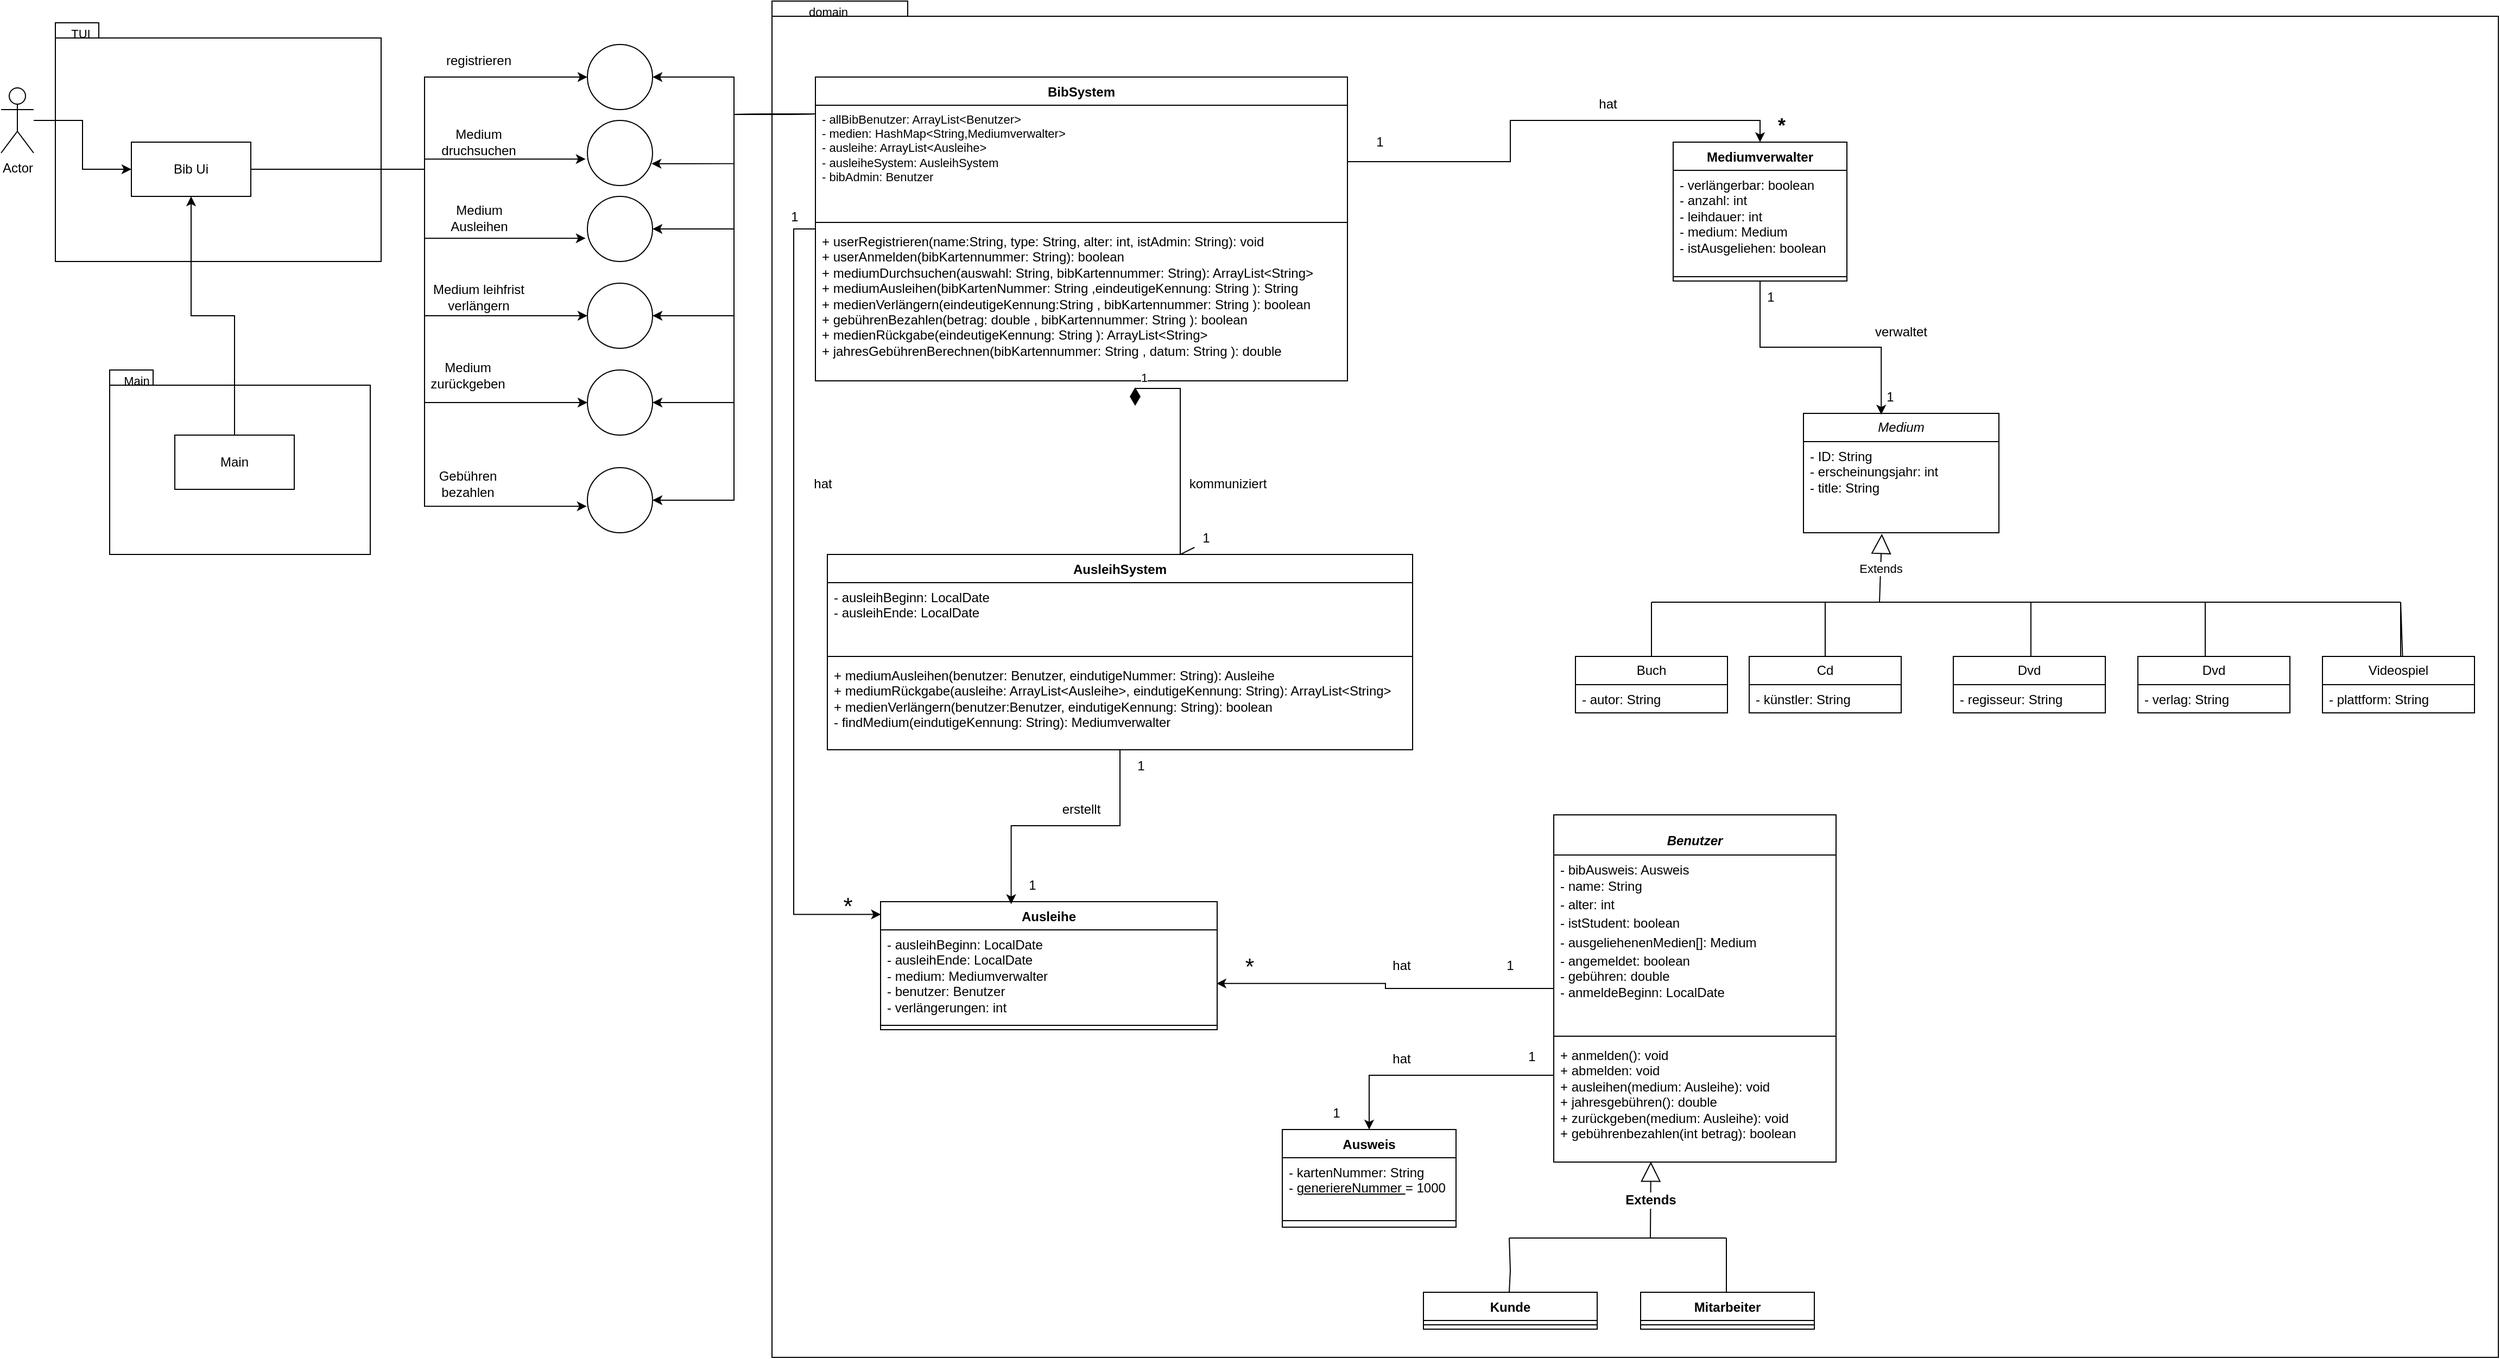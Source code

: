 <mxfile version="24.8.6">
  <diagram name="Seite-1" id="xkmZ0K6vz5A5_BixXH1Q">
    <mxGraphModel dx="1447" dy="1489" grid="1" gridSize="10" guides="1" tooltips="1" connect="1" arrows="1" fold="1" page="1" pageScale="1" pageWidth="827" pageHeight="1169" math="0" shadow="0">
      <root>
        <mxCell id="0" />
        <mxCell id="1" parent="0" />
        <mxCell id="xSOr38UQ6ttjsq0tnJFV-13" value="" style="shape=folder;fontStyle=1;spacingTop=10;tabWidth=40;tabHeight=14;tabPosition=left;html=1;whiteSpace=wrap;" vertex="1" parent="1">
          <mxGeometry x="750" y="260" width="1590" height="1250" as="geometry" />
        </mxCell>
        <object label="" TUI="" id="ydUtLetK26WXyeJ3qCt--1">
          <mxCell style="shape=folder;fontStyle=1;spacingTop=10;tabWidth=40;tabHeight=14;tabPosition=left;html=1;whiteSpace=wrap;points=[[0,0,0,-5,-13],[0,0,0,0,14],[0,0,0,0,78],[0,0,0,0,142],[0,0,0,0,206],[0,0,0,0,270],[0,0,0,20,0],[0,0,0,40,0],[0,0,0,160,14],[0,0,0,280,14],[0,0,0,280,78],[0,0,0,280,142],[0,0,0,280,206],[0,0,0,280,270],[0,0.5,0,0,0],[0.04,0.02,0,0,0],[0.06,0.04,0,0,0],[0.09,0.03,0,0,0],[0.13,0.04,0,0,0],[0.25,1,0,0,0],[0.5,1,0,0,0],[0.75,1,0,0,0]];" parent="1" vertex="1">
            <mxGeometry x="90" y="280" width="300" height="220" as="geometry" />
          </mxCell>
        </object>
        <mxCell id="bG3rtPKbTOfA4ERHpklN-3" style="edgeStyle=orthogonalEdgeStyle;rounded=0;orthogonalLoop=1;jettySize=auto;html=1;" parent="1" source="ydUtLetK26WXyeJ3qCt--3" target="ydUtLetK26WXyeJ3qCt--5" edge="1">
          <mxGeometry relative="1" as="geometry" />
        </mxCell>
        <mxCell id="ydUtLetK26WXyeJ3qCt--3" value="Actor" style="shape=umlActor;verticalLabelPosition=bottom;verticalAlign=top;html=1;outlineConnect=0;" parent="1" vertex="1">
          <mxGeometry x="40" y="340" width="30" height="60" as="geometry" />
        </mxCell>
        <mxCell id="ydUtLetK26WXyeJ3qCt--5" value="Bib Ui" style="html=1;whiteSpace=wrap;" parent="1" vertex="1">
          <mxGeometry x="160" y="390" width="110" height="50" as="geometry" />
        </mxCell>
        <mxCell id="ydUtLetK26WXyeJ3qCt--7" value="package" style="shape=folder;fontStyle=1;spacingTop=10;tabWidth=40;tabHeight=14;tabPosition=left;html=1;whiteSpace=wrap;" parent="1" vertex="1">
          <mxGeometry x="140" y="600" width="240" height="170" as="geometry" />
        </mxCell>
        <mxCell id="bG3rtPKbTOfA4ERHpklN-4" style="edgeStyle=orthogonalEdgeStyle;rounded=0;orthogonalLoop=1;jettySize=auto;html=1;" parent="1" source="ydUtLetK26WXyeJ3qCt--9" target="ydUtLetK26WXyeJ3qCt--5" edge="1">
          <mxGeometry relative="1" as="geometry" />
        </mxCell>
        <mxCell id="ydUtLetK26WXyeJ3qCt--9" value="Main" style="html=1;whiteSpace=wrap;" parent="1" vertex="1">
          <mxGeometry x="200" y="660" width="110" height="50" as="geometry" />
        </mxCell>
        <mxCell id="ydUtLetK26WXyeJ3qCt--10" value="" style="verticalLabelPosition=bottom;verticalAlign=top;html=1;shape=mxgraph.flowchart.on-page_reference;" parent="1" vertex="1">
          <mxGeometry x="580" y="300" width="60" height="60" as="geometry" />
        </mxCell>
        <mxCell id="ydUtLetK26WXyeJ3qCt--11" value="" style="verticalLabelPosition=bottom;verticalAlign=top;html=1;shape=mxgraph.flowchart.on-page_reference;" parent="1" vertex="1">
          <mxGeometry x="580" y="370" width="60" height="60" as="geometry" />
        </mxCell>
        <mxCell id="ydUtLetK26WXyeJ3qCt--12" value="" style="verticalLabelPosition=bottom;verticalAlign=top;html=1;shape=mxgraph.flowchart.on-page_reference;" parent="1" vertex="1">
          <mxGeometry x="580" y="440" width="60" height="60" as="geometry" />
        </mxCell>
        <mxCell id="ydUtLetK26WXyeJ3qCt--13" value="" style="verticalLabelPosition=bottom;verticalAlign=top;html=1;shape=mxgraph.flowchart.on-page_reference;" parent="1" vertex="1">
          <mxGeometry x="580" y="520" width="60" height="60" as="geometry" />
        </mxCell>
        <mxCell id="ydUtLetK26WXyeJ3qCt--14" value="" style="verticalLabelPosition=bottom;verticalAlign=top;html=1;shape=mxgraph.flowchart.on-page_reference;" parent="1" vertex="1">
          <mxGeometry x="580" y="600" width="60" height="60" as="geometry" />
        </mxCell>
        <mxCell id="ydUtLetK26WXyeJ3qCt--25" value="&lt;font style=&quot;font-size: 11px;&quot;&gt;TUI&amp;nbsp;&lt;/font&gt;" style="text;html=1;align=center;verticalAlign=middle;whiteSpace=wrap;rounded=0;" parent="1" vertex="1">
          <mxGeometry x="80" y="280" width="70" height="20" as="geometry" />
        </mxCell>
        <mxCell id="ydUtLetK26WXyeJ3qCt--26" value="&lt;div&gt;&lt;br&gt;&lt;/div&gt;&lt;div&gt;&lt;br&gt;&lt;/div&gt;" style="text;html=1;align=center;verticalAlign=middle;whiteSpace=wrap;rounded=0;" parent="1" vertex="1">
          <mxGeometry x="50" y="280" width="70" height="20" as="geometry" />
        </mxCell>
        <mxCell id="ydUtLetK26WXyeJ3qCt--27" value="&lt;font style=&quot;font-size: 11px;&quot;&gt;Main&lt;/font&gt;" style="text;html=1;align=center;verticalAlign=middle;whiteSpace=wrap;rounded=0;" parent="1" vertex="1">
          <mxGeometry x="130" y="600" width="70" height="20" as="geometry" />
        </mxCell>
        <mxCell id="ydUtLetK26WXyeJ3qCt--28" value="&lt;font style=&quot;font-size: 11px;&quot;&gt;domain&lt;/font&gt;" style="text;html=1;align=center;verticalAlign=middle;whiteSpace=wrap;rounded=0;" parent="1" vertex="1">
          <mxGeometry x="767" y="260" width="70" height="20" as="geometry" />
        </mxCell>
        <mxCell id="ydUtLetK26WXyeJ3qCt--29" value="registrieren" style="text;html=1;align=center;verticalAlign=middle;whiteSpace=wrap;rounded=0;" parent="1" vertex="1">
          <mxGeometry x="450" y="300" width="60" height="30" as="geometry" />
        </mxCell>
        <mxCell id="ydUtLetK26WXyeJ3qCt--32" value="Medium&amp;nbsp;leihfrist verlängern" style="text;html=1;align=center;verticalAlign=middle;whiteSpace=wrap;rounded=0;" parent="1" vertex="1">
          <mxGeometry x="430" y="518" width="100" height="30" as="geometry" />
        </mxCell>
        <mxCell id="ydUtLetK26WXyeJ3qCt--33" value="Medium zurückgeben" style="text;html=1;align=center;verticalAlign=middle;whiteSpace=wrap;rounded=0;" parent="1" vertex="1">
          <mxGeometry x="440" y="590" width="60" height="30" as="geometry" />
        </mxCell>
        <mxCell id="ydUtLetK26WXyeJ3qCt--34" value="Gebühren bezahlen" style="text;html=1;align=center;verticalAlign=middle;whiteSpace=wrap;rounded=0;" parent="1" vertex="1">
          <mxGeometry x="440" y="690" width="60" height="30" as="geometry" />
        </mxCell>
        <mxCell id="ydUtLetK26WXyeJ3qCt--38" value="" style="verticalLabelPosition=bottom;verticalAlign=top;html=1;shape=mxgraph.flowchart.on-page_reference;" parent="1" vertex="1">
          <mxGeometry x="580" y="690" width="60" height="60" as="geometry" />
        </mxCell>
        <mxCell id="ydUtLetK26WXyeJ3qCt--41" value="&lt;i&gt;Medium&lt;/i&gt;" style="swimlane;fontStyle=0;childLayout=stackLayout;horizontal=1;startSize=26;fillColor=none;horizontalStack=0;resizeParent=1;resizeParentMax=0;resizeLast=0;collapsible=1;marginBottom=0;whiteSpace=wrap;html=1;" parent="1" vertex="1">
          <mxGeometry x="1700" y="640" width="180" height="110" as="geometry" />
        </mxCell>
        <mxCell id="ydUtLetK26WXyeJ3qCt--42" value="- ID: String&lt;div&gt;- erscheinungsjahr: int&lt;/div&gt;&lt;div&gt;- title: String&lt;/div&gt;" style="text;strokeColor=none;fillColor=none;align=left;verticalAlign=top;spacingLeft=4;spacingRight=4;overflow=hidden;rotatable=0;points=[[0,0.5],[1,0.5]];portConstraint=eastwest;whiteSpace=wrap;html=1;" parent="ydUtLetK26WXyeJ3qCt--41" vertex="1">
          <mxGeometry y="26" width="180" height="84" as="geometry" />
        </mxCell>
        <mxCell id="ydUtLetK26WXyeJ3qCt--79" value="" style="endArrow=none;html=1;rounded=0;" parent="1" edge="1">
          <mxGeometry width="50" height="50" relative="1" as="geometry">
            <mxPoint x="1560" y="864" as="sourcePoint" />
            <mxPoint x="1560" y="814" as="targetPoint" />
          </mxGeometry>
        </mxCell>
        <mxCell id="ydUtLetK26WXyeJ3qCt--80" value="" style="endArrow=none;html=1;rounded=0;" parent="1" edge="1">
          <mxGeometry width="50" height="50" relative="1" as="geometry">
            <mxPoint x="1560" y="814" as="sourcePoint" />
            <mxPoint x="2250" y="814" as="targetPoint" />
          </mxGeometry>
        </mxCell>
        <mxCell id="ydUtLetK26WXyeJ3qCt--81" value="" style="endArrow=none;html=1;rounded=0;exitX=0.584;exitY=0.003;exitDx=0;exitDy=0;exitPerimeter=0;" parent="1" edge="1">
          <mxGeometry width="50" height="50" relative="1" as="geometry">
            <mxPoint x="2251.76" y="864.156" as="sourcePoint" />
            <mxPoint x="2250" y="814" as="targetPoint" />
          </mxGeometry>
        </mxCell>
        <mxCell id="ydUtLetK26WXyeJ3qCt--82" value="Extends" style="endArrow=block;endSize=16;endFill=0;html=1;rounded=0;entryX=0.401;entryY=1.012;entryDx=0;entryDy=0;entryPerimeter=0;" parent="1" target="ydUtLetK26WXyeJ3qCt--42" edge="1">
          <mxGeometry width="160" relative="1" as="geometry">
            <mxPoint x="1770" y="814" as="sourcePoint" />
            <mxPoint x="1771.82" y="753.876" as="targetPoint" />
          </mxGeometry>
        </mxCell>
        <mxCell id="ydUtLetK26WXyeJ3qCt--84" value="" style="endArrow=none;html=1;rounded=0;" parent="1" edge="1">
          <mxGeometry width="50" height="50" relative="1" as="geometry">
            <mxPoint x="1720" y="864" as="sourcePoint" />
            <mxPoint x="1720" y="814" as="targetPoint" />
          </mxGeometry>
        </mxCell>
        <mxCell id="ydUtLetK26WXyeJ3qCt--86" value="" style="endArrow=none;html=1;rounded=0;" parent="1" edge="1">
          <mxGeometry width="50" height="50" relative="1" as="geometry">
            <mxPoint x="1909.45" y="864" as="sourcePoint" />
            <mxPoint x="1909.45" y="814" as="targetPoint" />
            <Array as="points">
              <mxPoint x="1909.45" y="834" />
            </Array>
          </mxGeometry>
        </mxCell>
        <mxCell id="ydUtLetK26WXyeJ3qCt--87" value="" style="endArrow=none;html=1;rounded=0;" parent="1" edge="1">
          <mxGeometry width="50" height="50" relative="1" as="geometry">
            <mxPoint x="2070" y="864" as="sourcePoint" />
            <mxPoint x="2070" y="814" as="targetPoint" />
          </mxGeometry>
        </mxCell>
        <mxCell id="ydUtLetK26WXyeJ3qCt--88" value="" style="endArrow=none;html=1;rounded=0;" parent="1" edge="1">
          <mxGeometry width="50" height="50" relative="1" as="geometry">
            <mxPoint x="2250" y="864" as="sourcePoint" />
            <mxPoint x="2250" y="814" as="targetPoint" />
          </mxGeometry>
        </mxCell>
        <mxCell id="ydUtLetK26WXyeJ3qCt--131" style="edgeStyle=orthogonalEdgeStyle;rounded=0;orthogonalLoop=1;jettySize=auto;html=1;entryX=1;entryY=0.5;entryDx=0;entryDy=0;entryPerimeter=0;" parent="1" target="ydUtLetK26WXyeJ3qCt--10" edge="1">
          <mxGeometry relative="1" as="geometry">
            <mxPoint x="790" y="364" as="sourcePoint" />
          </mxGeometry>
        </mxCell>
        <mxCell id="ydUtLetK26WXyeJ3qCt--132" style="edgeStyle=orthogonalEdgeStyle;rounded=0;orthogonalLoop=1;jettySize=auto;html=1;entryX=0.985;entryY=0.664;entryDx=0;entryDy=0;entryPerimeter=0;" parent="1" target="ydUtLetK26WXyeJ3qCt--11" edge="1">
          <mxGeometry relative="1" as="geometry">
            <mxPoint x="790" y="364" as="sourcePoint" />
          </mxGeometry>
        </mxCell>
        <mxCell id="ydUtLetK26WXyeJ3qCt--133" style="edgeStyle=orthogonalEdgeStyle;rounded=0;orthogonalLoop=1;jettySize=auto;html=1;entryX=1;entryY=0.5;entryDx=0;entryDy=0;entryPerimeter=0;" parent="1" target="ydUtLetK26WXyeJ3qCt--12" edge="1">
          <mxGeometry relative="1" as="geometry">
            <mxPoint x="790" y="364" as="sourcePoint" />
          </mxGeometry>
        </mxCell>
        <mxCell id="ydUtLetK26WXyeJ3qCt--134" style="edgeStyle=orthogonalEdgeStyle;rounded=0;orthogonalLoop=1;jettySize=auto;html=1;entryX=1;entryY=0.5;entryDx=0;entryDy=0;entryPerimeter=0;" parent="1" target="ydUtLetK26WXyeJ3qCt--13" edge="1">
          <mxGeometry relative="1" as="geometry">
            <mxPoint x="790" y="364" as="sourcePoint" />
          </mxGeometry>
        </mxCell>
        <mxCell id="ydUtLetK26WXyeJ3qCt--135" style="edgeStyle=orthogonalEdgeStyle;rounded=0;orthogonalLoop=1;jettySize=auto;html=1;entryX=1;entryY=0.5;entryDx=0;entryDy=0;entryPerimeter=0;" parent="1" target="ydUtLetK26WXyeJ3qCt--14" edge="1">
          <mxGeometry relative="1" as="geometry">
            <mxPoint x="790" y="364" as="sourcePoint" />
          </mxGeometry>
        </mxCell>
        <mxCell id="ydUtLetK26WXyeJ3qCt--136" style="edgeStyle=orthogonalEdgeStyle;rounded=0;orthogonalLoop=1;jettySize=auto;html=1;entryX=1;entryY=0.5;entryDx=0;entryDy=0;entryPerimeter=0;" parent="1" target="ydUtLetK26WXyeJ3qCt--38" edge="1">
          <mxGeometry relative="1" as="geometry">
            <mxPoint x="790" y="364" as="sourcePoint" />
          </mxGeometry>
        </mxCell>
        <mxCell id="ydUtLetK26WXyeJ3qCt--137" style="edgeStyle=orthogonalEdgeStyle;rounded=0;orthogonalLoop=1;jettySize=auto;html=1;entryX=0;entryY=0.5;entryDx=0;entryDy=0;entryPerimeter=0;" parent="1" source="ydUtLetK26WXyeJ3qCt--5" target="ydUtLetK26WXyeJ3qCt--10" edge="1">
          <mxGeometry relative="1" as="geometry">
            <Array as="points">
              <mxPoint x="430" y="415" />
              <mxPoint x="430" y="330" />
            </Array>
          </mxGeometry>
        </mxCell>
        <mxCell id="ydUtLetK26WXyeJ3qCt--138" style="edgeStyle=orthogonalEdgeStyle;rounded=0;orthogonalLoop=1;jettySize=auto;html=1;entryX=-0.027;entryY=0.593;entryDx=0;entryDy=0;entryPerimeter=0;" parent="1" source="ydUtLetK26WXyeJ3qCt--5" target="ydUtLetK26WXyeJ3qCt--11" edge="1">
          <mxGeometry relative="1" as="geometry">
            <Array as="points">
              <mxPoint x="430" y="415" />
              <mxPoint x="430" y="406" />
            </Array>
          </mxGeometry>
        </mxCell>
        <mxCell id="ydUtLetK26WXyeJ3qCt--139" style="edgeStyle=orthogonalEdgeStyle;rounded=0;orthogonalLoop=1;jettySize=auto;html=1;entryX=-0.027;entryY=0.643;entryDx=0;entryDy=0;entryPerimeter=0;" parent="1" source="ydUtLetK26WXyeJ3qCt--5" target="ydUtLetK26WXyeJ3qCt--12" edge="1">
          <mxGeometry relative="1" as="geometry">
            <Array as="points">
              <mxPoint x="430" y="415" />
              <mxPoint x="430" y="479" />
            </Array>
          </mxGeometry>
        </mxCell>
        <mxCell id="ydUtLetK26WXyeJ3qCt--141" style="edgeStyle=orthogonalEdgeStyle;rounded=0;orthogonalLoop=1;jettySize=auto;html=1;entryX=0;entryY=0.5;entryDx=0;entryDy=0;entryPerimeter=0;" parent="1" source="ydUtLetK26WXyeJ3qCt--5" target="ydUtLetK26WXyeJ3qCt--13" edge="1">
          <mxGeometry relative="1" as="geometry">
            <Array as="points">
              <mxPoint x="430" y="415" />
              <mxPoint x="430" y="550" />
            </Array>
          </mxGeometry>
        </mxCell>
        <mxCell id="ydUtLetK26WXyeJ3qCt--142" style="edgeStyle=orthogonalEdgeStyle;rounded=0;orthogonalLoop=1;jettySize=auto;html=1;entryX=0;entryY=0.5;entryDx=0;entryDy=0;entryPerimeter=0;" parent="1" source="ydUtLetK26WXyeJ3qCt--5" target="ydUtLetK26WXyeJ3qCt--14" edge="1">
          <mxGeometry relative="1" as="geometry">
            <Array as="points">
              <mxPoint x="430" y="415" />
              <mxPoint x="430" y="630" />
            </Array>
          </mxGeometry>
        </mxCell>
        <mxCell id="ydUtLetK26WXyeJ3qCt--143" style="edgeStyle=orthogonalEdgeStyle;rounded=0;orthogonalLoop=1;jettySize=auto;html=1;entryX=-0.01;entryY=0.593;entryDx=0;entryDy=0;entryPerimeter=0;" parent="1" source="ydUtLetK26WXyeJ3qCt--5" target="ydUtLetK26WXyeJ3qCt--38" edge="1">
          <mxGeometry relative="1" as="geometry">
            <Array as="points">
              <mxPoint x="430" y="415" />
              <mxPoint x="430" y="726" />
            </Array>
          </mxGeometry>
        </mxCell>
        <mxCell id="ydUtLetK26WXyeJ3qCt--158" value="Ausleihe" style="swimlane;fontStyle=1;align=center;verticalAlign=top;childLayout=stackLayout;horizontal=1;startSize=26;horizontalStack=0;resizeParent=1;resizeParentMax=0;resizeLast=0;collapsible=1;marginBottom=0;whiteSpace=wrap;html=1;" parent="1" vertex="1">
          <mxGeometry x="850" y="1090" width="310" height="118" as="geometry" />
        </mxCell>
        <mxCell id="ydUtLetK26WXyeJ3qCt--159" value="- ausleihBeginn: LocalDate&lt;div&gt;- ausleihEnde: LocalDate&amp;nbsp;&lt;/div&gt;&lt;div&gt;- medium: Mediumverwalter&lt;/div&gt;&lt;div&gt;- benutzer: Benutzer&lt;/div&gt;&lt;div&gt;- verlängerungen: int&lt;/div&gt;" style="text;strokeColor=none;fillColor=none;align=left;verticalAlign=top;spacingLeft=4;spacingRight=4;overflow=hidden;rotatable=0;points=[[0,0.5],[1,0.5]];portConstraint=eastwest;whiteSpace=wrap;html=1;" parent="ydUtLetK26WXyeJ3qCt--158" vertex="1">
          <mxGeometry y="26" width="310" height="84" as="geometry" />
        </mxCell>
        <mxCell id="ydUtLetK26WXyeJ3qCt--160" value="" style="line;strokeWidth=1;fillColor=none;align=left;verticalAlign=middle;spacingTop=-1;spacingLeft=3;spacingRight=3;rotatable=0;labelPosition=right;points=[];portConstraint=eastwest;strokeColor=inherit;" parent="ydUtLetK26WXyeJ3qCt--158" vertex="1">
          <mxGeometry y="110" width="310" height="8" as="geometry" />
        </mxCell>
        <mxCell id="ydUtLetK26WXyeJ3qCt--162" value="Ausweis" style="swimlane;fontStyle=1;align=center;verticalAlign=top;childLayout=stackLayout;horizontal=1;startSize=26;horizontalStack=0;resizeParent=1;resizeParentMax=0;resizeLast=0;collapsible=1;marginBottom=0;whiteSpace=wrap;html=1;" parent="1" vertex="1">
          <mxGeometry x="1220" y="1300" width="160" height="90" as="geometry" />
        </mxCell>
        <mxCell id="ydUtLetK26WXyeJ3qCt--163" value="- kartenNummer: String&lt;div&gt;- &lt;u&gt;generiereNummer &lt;/u&gt;= 1000&lt;/div&gt;" style="text;strokeColor=none;fillColor=none;align=left;verticalAlign=top;spacingLeft=4;spacingRight=4;overflow=hidden;rotatable=0;points=[[0,0.5],[1,0.5]];portConstraint=eastwest;whiteSpace=wrap;html=1;" parent="ydUtLetK26WXyeJ3qCt--162" vertex="1">
          <mxGeometry y="26" width="160" height="54" as="geometry" />
        </mxCell>
        <mxCell id="ydUtLetK26WXyeJ3qCt--164" value="" style="line;strokeWidth=1;fillColor=none;align=left;verticalAlign=middle;spacingTop=-1;spacingLeft=3;spacingRight=3;rotatable=0;labelPosition=right;points=[];portConstraint=eastwest;strokeColor=inherit;" parent="ydUtLetK26WXyeJ3qCt--162" vertex="1">
          <mxGeometry y="80" width="160" height="8" as="geometry" />
        </mxCell>
        <mxCell id="ydUtLetK26WXyeJ3qCt--165" value="&lt;div&gt;&lt;br&gt;&lt;/div&gt;&lt;div&gt;&lt;br&gt;&lt;/div&gt;" style="text;strokeColor=none;fillColor=none;align=left;verticalAlign=top;spacingLeft=4;spacingRight=4;overflow=hidden;rotatable=0;points=[[0,0.5],[1,0.5]];portConstraint=eastwest;whiteSpace=wrap;html=1;" parent="ydUtLetK26WXyeJ3qCt--162" vertex="1">
          <mxGeometry y="88" width="160" height="2" as="geometry" />
        </mxCell>
        <mxCell id="i-RIzz4hhB1Q3m7lVkjo-15" style="edgeStyle=orthogonalEdgeStyle;rounded=0;orthogonalLoop=1;jettySize=auto;html=1;entryX=0.5;entryY=0;entryDx=0;entryDy=0;" parent="1" source="ydUtLetK26WXyeJ3qCt--175" target="ydUtLetK26WXyeJ3qCt--162" edge="1">
          <mxGeometry relative="1" as="geometry">
            <Array as="points">
              <mxPoint x="1300" y="1250" />
            </Array>
          </mxGeometry>
        </mxCell>
        <mxCell id="ydUtLetK26WXyeJ3qCt--175" value="&lt;i&gt;Benutzer&lt;/i&gt;" style="swimlane;fontStyle=1;align=center;verticalAlign=top;childLayout=stackLayout;horizontal=1;startSize=37;horizontalStack=0;resizeParent=1;resizeParentMax=0;resizeLast=0;collapsible=1;marginBottom=0;whiteSpace=wrap;html=1;strokeColor=default;spacingTop=10;fontFamily=Helvetica;fontSize=12;fontColor=default;fillColor=default;" parent="1" vertex="1">
          <mxGeometry x="1470" y="1010" width="260" height="320" as="geometry" />
        </mxCell>
        <mxCell id="ydUtLetK26WXyeJ3qCt--176" value="&lt;span style=&quot;font-weight: normal;&quot;&gt;- bibAusweis: Ausweis&lt;/span&gt;&lt;div style=&quot;line-height: 140%;&quot;&gt;&lt;span style=&quot;background-color: initial; font-weight: normal;&quot;&gt;- name: String&lt;/span&gt;&lt;/div&gt;&lt;div style=&quot;line-height: 140%;&quot;&gt;&lt;span style=&quot;background-color: initial; font-weight: normal;&quot;&gt;- alter: int&lt;/span&gt;&lt;/div&gt;&lt;div style=&quot;line-height: 140%;&quot;&gt;&lt;span style=&quot;background-color: initial; font-weight: normal;&quot;&gt;- istStudent: boolean&lt;/span&gt;&lt;/div&gt;&lt;div style=&quot;line-height: 160%;&quot;&gt;&lt;span style=&quot;font-weight: normal;&quot;&gt;-&amp;nbsp;&lt;span style=&quot;background-color: initial;&quot;&gt;ausgeliehenenMedien[]: Medium&lt;/span&gt;&lt;/span&gt;&lt;/div&gt;&lt;div&gt;&lt;span style=&quot;font-weight: normal;&quot;&gt;- angemeldet: boolean&lt;/span&gt;&lt;/div&gt;&lt;div&gt;&lt;span style=&quot;font-weight: normal;&quot;&gt;- gebühren: double&lt;/span&gt;&lt;/div&gt;&lt;div&gt;&lt;span style=&quot;font-weight: normal;&quot;&gt;- anmeldeBeginn: LocalDate&lt;/span&gt;&lt;/div&gt;" style="text;strokeColor=none;fillColor=none;align=left;verticalAlign=top;spacingLeft=4;spacingRight=4;overflow=hidden;rotatable=0;points=[[0,0.5],[1,0.5]];portConstraint=eastwest;whiteSpace=wrap;html=1;fontFamily=Helvetica;fontSize=12;fontColor=default;fontStyle=1;" parent="ydUtLetK26WXyeJ3qCt--175" vertex="1">
          <mxGeometry y="37" width="260" height="163" as="geometry" />
        </mxCell>
        <mxCell id="ydUtLetK26WXyeJ3qCt--177" value="" style="line;strokeWidth=1;fillColor=none;align=left;verticalAlign=middle;spacingTop=-1;spacingLeft=3;spacingRight=3;rotatable=0;labelPosition=right;points=[];portConstraint=eastwest;strokeColor=inherit;fontFamily=Helvetica;fontSize=12;fontColor=default;fontStyle=1;" parent="ydUtLetK26WXyeJ3qCt--175" vertex="1">
          <mxGeometry y="200" width="260" height="8" as="geometry" />
        </mxCell>
        <mxCell id="ydUtLetK26WXyeJ3qCt--178" value="&lt;span style=&quot;font-weight: normal;&quot;&gt;+ anmelden(): void&lt;/span&gt;&lt;div&gt;&lt;span style=&quot;font-weight: 400;&quot;&gt;+ abmelden: void&lt;br&gt;&lt;/span&gt;&lt;div&gt;&lt;span style=&quot;font-weight: normal;&quot;&gt;+ ausleihen(medium: Ausleihe): void&lt;/span&gt;&lt;/div&gt;&lt;div&gt;&lt;span style=&quot;font-weight: normal; background-color: initial;&quot;&gt;+ jahresgebühren(): double&lt;/span&gt;&lt;/div&gt;&lt;div&gt;&lt;span style=&quot;font-weight: normal;&quot;&gt;+ zurückgeben(medium: Ausleihe): void&lt;/span&gt;&lt;/div&gt;&lt;div&gt;&lt;span style=&quot;font-weight: normal;&quot;&gt;+ gebührenbezahlen(int betrag): boolean&lt;/span&gt;&lt;/div&gt;&lt;/div&gt;" style="text;strokeColor=none;fillColor=none;align=left;verticalAlign=top;spacingLeft=4;spacingRight=4;overflow=hidden;rotatable=0;points=[[0,0.5],[1,0.5]];portConstraint=eastwest;whiteSpace=wrap;html=1;fontFamily=Helvetica;fontSize=12;fontColor=default;fontStyle=1;" parent="ydUtLetK26WXyeJ3qCt--175" vertex="1">
          <mxGeometry y="208" width="260" height="112" as="geometry" />
        </mxCell>
        <mxCell id="ydUtLetK26WXyeJ3qCt--203" value="" style="endArrow=none;html=1;rounded=0;fontFamily=Helvetica;fontSize=12;fontColor=default;fontStyle=1;" parent="1" edge="1">
          <mxGeometry width="50" height="50" relative="1" as="geometry">
            <mxPoint x="1429" y="1450" as="sourcePoint" />
            <mxPoint x="1429" y="1400" as="targetPoint" />
            <Array as="points">
              <mxPoint x="1430" y="1430" />
            </Array>
          </mxGeometry>
        </mxCell>
        <mxCell id="ydUtLetK26WXyeJ3qCt--204" value="" style="endArrow=none;html=1;rounded=0;fontFamily=Helvetica;fontSize=12;fontColor=default;fontStyle=1;" parent="1" edge="1">
          <mxGeometry width="50" height="50" relative="1" as="geometry">
            <mxPoint x="1629" y="1450" as="sourcePoint" />
            <mxPoint x="1629" y="1400" as="targetPoint" />
          </mxGeometry>
        </mxCell>
        <mxCell id="ydUtLetK26WXyeJ3qCt--205" value="" style="endArrow=none;html=1;rounded=0;fontFamily=Helvetica;fontSize=12;fontColor=default;fontStyle=1;" parent="1" edge="1">
          <mxGeometry width="50" height="50" relative="1" as="geometry">
            <mxPoint x="1429" y="1400" as="sourcePoint" />
            <mxPoint x="1629" y="1400" as="targetPoint" />
          </mxGeometry>
        </mxCell>
        <mxCell id="ydUtLetK26WXyeJ3qCt--206" value="Extends" style="endArrow=block;endSize=16;endFill=0;html=1;rounded=0;fontFamily=Helvetica;fontSize=12;fontColor=default;fontStyle=1;entryX=0.344;entryY=0.997;entryDx=0;entryDy=0;entryPerimeter=0;" parent="1" target="ydUtLetK26WXyeJ3qCt--178" edge="1">
          <mxGeometry width="160" relative="1" as="geometry">
            <mxPoint x="1559" y="1400" as="sourcePoint" />
            <mxPoint x="1540" y="1380" as="targetPoint" />
          </mxGeometry>
        </mxCell>
        <mxCell id="i-RIzz4hhB1Q3m7lVkjo-2" value="BibSystem" style="swimlane;fontStyle=1;align=center;verticalAlign=top;childLayout=stackLayout;horizontal=1;startSize=26;horizontalStack=0;resizeParent=1;resizeParentMax=0;resizeLast=0;collapsible=1;marginBottom=0;whiteSpace=wrap;html=1;" parent="1" vertex="1">
          <mxGeometry x="790" y="330" width="490" height="280" as="geometry" />
        </mxCell>
        <mxCell id="i-RIzz4hhB1Q3m7lVkjo-3" value="&lt;div style=&quot;font-size: 11px;&quot;&gt;&lt;span style=&quot;background-color: initial;&quot;&gt;&lt;font style=&quot;font-size: 11px;&quot;&gt;- allBibBenutzer: ArrayList&amp;lt;Benutzer&amp;gt;&lt;/font&gt;&lt;/span&gt;&lt;/div&gt;&lt;div style=&quot;font-size: 11px;&quot;&gt;&lt;span style=&quot;background-color: initial;&quot;&gt;&lt;font style=&quot;font-size: 11px;&quot;&gt;- medien: HashMap&amp;lt;String,Mediumverwalter&amp;gt;&lt;/font&gt;&lt;/span&gt;&lt;/div&gt;&lt;div style=&quot;font-size: 11px;&quot;&gt;&lt;span style=&quot;background-color: initial;&quot;&gt;&lt;font style=&quot;font-size: 11px;&quot;&gt;- ausleihe: ArrayList&amp;lt;Ausleihe&amp;gt;&lt;/font&gt;&lt;/span&gt;&lt;/div&gt;&lt;div style=&quot;font-size: 11px;&quot;&gt;&lt;span style=&quot;background-color: initial;&quot;&gt;&lt;font style=&quot;font-size: 11px;&quot;&gt;- ausleiheSystem: AusleihSystem&lt;/font&gt;&lt;/span&gt;&lt;/div&gt;&lt;div style=&quot;font-size: 11px;&quot;&gt;&lt;span style=&quot;background-color: initial;&quot;&gt;&lt;font style=&quot;font-size: 11px;&quot;&gt;- bibAdmin: Benutzer&lt;/font&gt;&lt;/span&gt;&lt;/div&gt;&lt;div style=&quot;font-size: 11px;&quot;&gt;&lt;span style=&quot;background-color: initial;&quot;&gt;&lt;font style=&quot;font-size: 11px;&quot;&gt;&lt;br&gt;&lt;/font&gt;&lt;/span&gt;&lt;/div&gt;" style="text;strokeColor=none;fillColor=none;align=left;verticalAlign=top;spacingLeft=4;spacingRight=4;overflow=hidden;rotatable=0;points=[[0,0.5],[1,0.5]];portConstraint=eastwest;whiteSpace=wrap;html=1;strokeWidth=3;" parent="i-RIzz4hhB1Q3m7lVkjo-2" vertex="1">
          <mxGeometry y="26" width="490" height="104" as="geometry" />
        </mxCell>
        <mxCell id="i-RIzz4hhB1Q3m7lVkjo-4" value="" style="line;strokeWidth=1;fillColor=none;align=left;verticalAlign=middle;spacingTop=-1;spacingLeft=3;spacingRight=3;rotatable=0;labelPosition=right;points=[];portConstraint=eastwest;strokeColor=inherit;" parent="i-RIzz4hhB1Q3m7lVkjo-2" vertex="1">
          <mxGeometry y="130" width="490" height="8" as="geometry" />
        </mxCell>
        <mxCell id="i-RIzz4hhB1Q3m7lVkjo-5" value="+ userRegistrieren(name:String, type: String, alter: int, istAdmin: String): void&lt;div&gt;+ userAnmelden(bibKartennummer: String): boolean&lt;/div&gt;&lt;div&gt;+&amp;nbsp;mediumDurchsuchen(auswahl: String, bibKartennummer: String): ArrayList&amp;lt;String&amp;gt;&lt;/div&gt;&lt;div&gt;+&amp;nbsp;mediumAusleihen(bibKartenNummer:&amp;nbsp;&lt;span style=&quot;background-color: initial;&quot;&gt;String&lt;/span&gt;&lt;span style=&quot;background-color: initial;&quot;&gt;&amp;nbsp;&lt;/span&gt;&lt;span style=&quot;background-color: initial;&quot;&gt;,eindeutigeKennung:&amp;nbsp;&lt;/span&gt;&lt;span style=&quot;background-color: initial;&quot;&gt;String&lt;/span&gt;&lt;span style=&quot;background-color: initial;&quot;&gt;&amp;nbsp;&lt;/span&gt;&lt;span style=&quot;background-color: initial;&quot;&gt;): String&lt;/span&gt;&lt;/div&gt;&lt;div&gt;&lt;span style=&quot;background-color: initial;&quot;&gt;+&amp;nbsp;&lt;/span&gt;&lt;span style=&quot;background-color: initial;&quot;&gt;medienVerlängern(eindeutigeKennung:&lt;/span&gt;&lt;span style=&quot;background-color: initial;&quot;&gt;String&lt;/span&gt;&lt;span style=&quot;background-color: initial;&quot;&gt;&amp;nbsp;&lt;/span&gt;&lt;span style=&quot;background-color: initial;&quot;&gt;, bibKartennummer:&amp;nbsp;&lt;/span&gt;&lt;span style=&quot;background-color: initial;&quot;&gt;String&lt;/span&gt;&lt;span style=&quot;background-color: initial;&quot;&gt;&amp;nbsp;&lt;/span&gt;&lt;span style=&quot;background-color: initial;&quot;&gt;): boolean&lt;/span&gt;&lt;/div&gt;&lt;div&gt;&lt;span style=&quot;background-color: initial;&quot;&gt;+&amp;nbsp;&lt;/span&gt;&lt;span style=&quot;background-color: initial;&quot;&gt;gebührenBezahlen(betrag:&amp;nbsp;&lt;/span&gt;&lt;span style=&quot;background-color: initial;&quot;&gt;double&lt;/span&gt;&lt;span style=&quot;background-color: initial;&quot;&gt;&amp;nbsp;&lt;/span&gt;&lt;span style=&quot;background-color: initial;&quot;&gt;, bibKartennummer:&amp;nbsp;&lt;/span&gt;&lt;span style=&quot;background-color: initial;&quot;&gt;String&lt;/span&gt;&lt;span style=&quot;background-color: initial;&quot;&gt;&amp;nbsp;&lt;/span&gt;&lt;span style=&quot;background-color: initial;&quot;&gt;): boolean&lt;/span&gt;&lt;/div&gt;&lt;div&gt;&lt;span style=&quot;background-color: initial;&quot;&gt;+&amp;nbsp;&lt;/span&gt;&lt;span style=&quot;background-color: initial;&quot;&gt;medienRückgabe(eindeutigeKennung:&amp;nbsp;&lt;/span&gt;&lt;span style=&quot;background-color: initial;&quot;&gt;String&lt;/span&gt;&lt;span style=&quot;background-color: initial;&quot;&gt;&amp;nbsp;&lt;/span&gt;&lt;span style=&quot;background-color: initial;&quot;&gt;): ArrayList&amp;lt;String&amp;gt;&lt;/span&gt;&lt;/div&gt;&lt;div&gt;&lt;span style=&quot;background-color: initial;&quot;&gt;+&amp;nbsp;&lt;/span&gt;&lt;span style=&quot;background-color: initial;&quot;&gt;jahresGebührenBerechnen(bibKartennummer:&amp;nbsp;&lt;/span&gt;&lt;span style=&quot;background-color: initial;&quot;&gt;String&lt;/span&gt;&lt;span style=&quot;background-color: initial;&quot;&gt;&amp;nbsp;&lt;/span&gt;&lt;span style=&quot;background-color: initial;&quot;&gt;, datum:&amp;nbsp;&lt;/span&gt;&lt;span style=&quot;background-color: initial;&quot;&gt;String&lt;/span&gt;&lt;span style=&quot;background-color: initial;&quot;&gt;&amp;nbsp;&lt;/span&gt;&lt;span style=&quot;background-color: initial;&quot;&gt;): double&lt;/span&gt;&lt;/div&gt;" style="text;strokeColor=none;fillColor=none;align=left;verticalAlign=top;spacingLeft=4;spacingRight=4;overflow=hidden;rotatable=0;points=[[0,0.5],[1,0.5]];portConstraint=eastwest;whiteSpace=wrap;html=1;" parent="i-RIzz4hhB1Q3m7lVkjo-2" vertex="1">
          <mxGeometry y="138" width="490" height="142" as="geometry" />
        </mxCell>
        <mxCell id="i-RIzz4hhB1Q3m7lVkjo-9" value="1" style="endArrow=open;html=1;endSize=12;startArrow=diamondThin;startSize=14;startFill=1;edgeStyle=orthogonalEdgeStyle;align=left;verticalAlign=bottom;rounded=0;entryX=0.5;entryY=0;entryDx=0;entryDy=0;" parent="1" edge="1">
          <mxGeometry x="-1" y="3" relative="1" as="geometry">
            <mxPoint x="1084.5" y="616" as="sourcePoint" />
            <mxPoint x="1125" y="770.0" as="targetPoint" />
            <Array as="points">
              <mxPoint x="1126" y="617" />
              <mxPoint x="1126" y="770" />
            </Array>
          </mxGeometry>
        </mxCell>
        <mxCell id="i-RIzz4hhB1Q3m7lVkjo-10" value="Mediumverwalter" style="swimlane;fontStyle=1;align=center;verticalAlign=top;childLayout=stackLayout;horizontal=1;startSize=26;horizontalStack=0;resizeParent=1;resizeParentMax=0;resizeLast=0;collapsible=1;marginBottom=0;whiteSpace=wrap;html=1;" parent="1" vertex="1">
          <mxGeometry x="1580" y="390" width="160" height="128" as="geometry" />
        </mxCell>
        <mxCell id="i-RIzz4hhB1Q3m7lVkjo-11" value="- verlängerbar: boolean&lt;div&gt;- anzahl: int&lt;/div&gt;&lt;div&gt;- leihdauer: int&lt;/div&gt;&lt;div&gt;- medium: Medium&lt;/div&gt;&lt;div&gt;- istAusgeliehen: boolean&lt;/div&gt;&lt;div&gt;&lt;br&gt;&lt;/div&gt;" style="text;strokeColor=none;fillColor=none;align=left;verticalAlign=top;spacingLeft=4;spacingRight=4;overflow=hidden;rotatable=0;points=[[0,0.5],[1,0.5]];portConstraint=eastwest;whiteSpace=wrap;html=1;" parent="i-RIzz4hhB1Q3m7lVkjo-10" vertex="1">
          <mxGeometry y="26" width="160" height="94" as="geometry" />
        </mxCell>
        <mxCell id="i-RIzz4hhB1Q3m7lVkjo-12" value="" style="line;strokeWidth=1;fillColor=none;align=left;verticalAlign=middle;spacingTop=-1;spacingLeft=3;spacingRight=3;rotatable=0;labelPosition=right;points=[];portConstraint=eastwest;strokeColor=inherit;" parent="i-RIzz4hhB1Q3m7lVkjo-10" vertex="1">
          <mxGeometry y="120" width="160" height="8" as="geometry" />
        </mxCell>
        <mxCell id="i-RIzz4hhB1Q3m7lVkjo-20" style="edgeStyle=orthogonalEdgeStyle;rounded=0;orthogonalLoop=1;jettySize=auto;html=1;entryX=0.398;entryY=0.01;entryDx=0;entryDy=0;entryPerimeter=0;" parent="1" source="i-RIzz4hhB1Q3m7lVkjo-10" target="ydUtLetK26WXyeJ3qCt--41" edge="1">
          <mxGeometry relative="1" as="geometry" />
        </mxCell>
        <mxCell id="i-RIzz4hhB1Q3m7lVkjo-21" value="1" style="text;html=1;align=center;verticalAlign=middle;whiteSpace=wrap;rounded=0;" parent="1" vertex="1">
          <mxGeometry x="1640" y="518" width="60" height="30" as="geometry" />
        </mxCell>
        <mxCell id="i-RIzz4hhB1Q3m7lVkjo-22" value="1" style="text;html=1;align=center;verticalAlign=middle;whiteSpace=wrap;rounded=0;" parent="1" vertex="1">
          <mxGeometry x="1750" y="610" width="60" height="30" as="geometry" />
        </mxCell>
        <mxCell id="i-RIzz4hhB1Q3m7lVkjo-25" value="Buch" style="swimlane;fontStyle=0;childLayout=stackLayout;horizontal=1;startSize=26;fillColor=none;horizontalStack=0;resizeParent=1;resizeParentMax=0;resizeLast=0;collapsible=1;marginBottom=0;whiteSpace=wrap;html=1;" parent="1" vertex="1">
          <mxGeometry x="1490" y="864" width="140" height="52" as="geometry" />
        </mxCell>
        <mxCell id="i-RIzz4hhB1Q3m7lVkjo-26" value="- autor: String" style="text;strokeColor=none;fillColor=none;align=left;verticalAlign=top;spacingLeft=4;spacingRight=4;overflow=hidden;rotatable=0;points=[[0,0.5],[1,0.5]];portConstraint=eastwest;whiteSpace=wrap;html=1;" parent="i-RIzz4hhB1Q3m7lVkjo-25" vertex="1">
          <mxGeometry y="26" width="140" height="26" as="geometry" />
        </mxCell>
        <mxCell id="i-RIzz4hhB1Q3m7lVkjo-29" value="Cd" style="swimlane;fontStyle=0;childLayout=stackLayout;horizontal=1;startSize=26;fillColor=none;horizontalStack=0;resizeParent=1;resizeParentMax=0;resizeLast=0;collapsible=1;marginBottom=0;whiteSpace=wrap;html=1;" parent="1" vertex="1">
          <mxGeometry x="1650" y="864" width="140" height="52" as="geometry" />
        </mxCell>
        <mxCell id="i-RIzz4hhB1Q3m7lVkjo-30" value="- künstler: String" style="text;strokeColor=none;fillColor=none;align=left;verticalAlign=top;spacingLeft=4;spacingRight=4;overflow=hidden;rotatable=0;points=[[0,0.5],[1,0.5]];portConstraint=eastwest;whiteSpace=wrap;html=1;" parent="i-RIzz4hhB1Q3m7lVkjo-29" vertex="1">
          <mxGeometry y="26" width="140" height="26" as="geometry" />
        </mxCell>
        <mxCell id="i-RIzz4hhB1Q3m7lVkjo-31" value="Dvd" style="swimlane;fontStyle=0;childLayout=stackLayout;horizontal=1;startSize=26;fillColor=none;horizontalStack=0;resizeParent=1;resizeParentMax=0;resizeLast=0;collapsible=1;marginBottom=0;whiteSpace=wrap;html=1;" parent="1" vertex="1">
          <mxGeometry x="1838" y="864" width="140" height="52" as="geometry" />
        </mxCell>
        <mxCell id="i-RIzz4hhB1Q3m7lVkjo-32" value="- regisseur: String" style="text;strokeColor=none;fillColor=none;align=left;verticalAlign=top;spacingLeft=4;spacingRight=4;overflow=hidden;rotatable=0;points=[[0,0.5],[1,0.5]];portConstraint=eastwest;whiteSpace=wrap;html=1;" parent="i-RIzz4hhB1Q3m7lVkjo-31" vertex="1">
          <mxGeometry y="26" width="140" height="26" as="geometry" />
        </mxCell>
        <mxCell id="i-RIzz4hhB1Q3m7lVkjo-37" value="Dvd" style="swimlane;fontStyle=0;childLayout=stackLayout;horizontal=1;startSize=26;fillColor=none;horizontalStack=0;resizeParent=1;resizeParentMax=0;resizeLast=0;collapsible=1;marginBottom=0;whiteSpace=wrap;html=1;" parent="1" vertex="1">
          <mxGeometry x="2008" y="864" width="140" height="52" as="geometry" />
        </mxCell>
        <mxCell id="i-RIzz4hhB1Q3m7lVkjo-38" value="- verlag: String" style="text;strokeColor=none;fillColor=none;align=left;verticalAlign=top;spacingLeft=4;spacingRight=4;overflow=hidden;rotatable=0;points=[[0,0.5],[1,0.5]];portConstraint=eastwest;whiteSpace=wrap;html=1;" parent="i-RIzz4hhB1Q3m7lVkjo-37" vertex="1">
          <mxGeometry y="26" width="140" height="26" as="geometry" />
        </mxCell>
        <mxCell id="i-RIzz4hhB1Q3m7lVkjo-39" value="Videospiel" style="swimlane;fontStyle=0;childLayout=stackLayout;horizontal=1;startSize=26;fillColor=none;horizontalStack=0;resizeParent=1;resizeParentMax=0;resizeLast=0;collapsible=1;marginBottom=0;whiteSpace=wrap;html=1;" parent="1" vertex="1">
          <mxGeometry x="2178" y="864" width="140" height="52" as="geometry" />
        </mxCell>
        <mxCell id="i-RIzz4hhB1Q3m7lVkjo-40" value="- plattform: String" style="text;strokeColor=none;fillColor=none;align=left;verticalAlign=top;spacingLeft=4;spacingRight=4;overflow=hidden;rotatable=0;points=[[0,0.5],[1,0.5]];portConstraint=eastwest;whiteSpace=wrap;html=1;" parent="i-RIzz4hhB1Q3m7lVkjo-39" vertex="1">
          <mxGeometry y="26" width="140" height="26" as="geometry" />
        </mxCell>
        <mxCell id="i-RIzz4hhB1Q3m7lVkjo-42" style="edgeStyle=orthogonalEdgeStyle;rounded=0;orthogonalLoop=1;jettySize=auto;html=1;entryX=0.5;entryY=0;entryDx=0;entryDy=0;" parent="1" source="i-RIzz4hhB1Q3m7lVkjo-3" target="i-RIzz4hhB1Q3m7lVkjo-10" edge="1">
          <mxGeometry relative="1" as="geometry" />
        </mxCell>
        <mxCell id="i-RIzz4hhB1Q3m7lVkjo-43" value="1" style="text;html=1;align=center;verticalAlign=middle;whiteSpace=wrap;rounded=0;" parent="1" vertex="1">
          <mxGeometry x="1280" y="375" width="60" height="30" as="geometry" />
        </mxCell>
        <mxCell id="i-RIzz4hhB1Q3m7lVkjo-44" value="hat" style="text;html=1;align=center;verticalAlign=middle;whiteSpace=wrap;rounded=0;" parent="1" vertex="1">
          <mxGeometry x="1490" y="340" width="60" height="30" as="geometry" />
        </mxCell>
        <mxCell id="i-RIzz4hhB1Q3m7lVkjo-45" value="&lt;font style=&quot;font-size: 18px;&quot;&gt;&lt;b&gt;*&lt;/b&gt;&lt;/font&gt;" style="text;html=1;align=center;verticalAlign=middle;whiteSpace=wrap;rounded=0;strokeWidth=5;" parent="1" vertex="1">
          <mxGeometry x="1650" y="360" width="60" height="30" as="geometry" />
        </mxCell>
        <mxCell id="i-RIzz4hhB1Q3m7lVkjo-48" value="1" style="text;html=1;align=center;verticalAlign=middle;whiteSpace=wrap;rounded=0;" parent="1" vertex="1">
          <mxGeometry x="1120" y="740" width="60" height="30" as="geometry" />
        </mxCell>
        <mxCell id="i-RIzz4hhB1Q3m7lVkjo-49" value="AusleihSystem" style="swimlane;fontStyle=1;align=center;verticalAlign=top;childLayout=stackLayout;horizontal=1;startSize=26;horizontalStack=0;resizeParent=1;resizeParentMax=0;resizeLast=0;collapsible=1;marginBottom=0;whiteSpace=wrap;html=1;" parent="1" vertex="1">
          <mxGeometry x="801" y="770" width="539" height="180" as="geometry" />
        </mxCell>
        <mxCell id="i-RIzz4hhB1Q3m7lVkjo-50" value="- ausleihBeginn: LocalDate&lt;div&gt;- ausleihEnde: LocalDate&amp;nbsp;&lt;/div&gt;" style="text;strokeColor=none;fillColor=none;align=left;verticalAlign=top;spacingLeft=4;spacingRight=4;overflow=hidden;rotatable=0;points=[[0,0.5],[1,0.5]];portConstraint=eastwest;whiteSpace=wrap;html=1;" parent="i-RIzz4hhB1Q3m7lVkjo-49" vertex="1">
          <mxGeometry y="26" width="539" height="64" as="geometry" />
        </mxCell>
        <mxCell id="i-RIzz4hhB1Q3m7lVkjo-51" value="" style="line;strokeWidth=1;fillColor=none;align=left;verticalAlign=middle;spacingTop=-1;spacingLeft=3;spacingRight=3;rotatable=0;labelPosition=right;points=[];portConstraint=eastwest;strokeColor=inherit;" parent="i-RIzz4hhB1Q3m7lVkjo-49" vertex="1">
          <mxGeometry y="90" width="539" height="8" as="geometry" />
        </mxCell>
        <mxCell id="i-RIzz4hhB1Q3m7lVkjo-52" value="+ mediumAusleihen(benutzer: Benutzer, eindutigeNummer: String): Ausleihe&lt;div&gt;+ mediumRückgabe(ausleihe: ArrayList&amp;lt;Ausleihe&amp;gt;, eindutigeKennung: String): ArrayList&amp;lt;String&amp;gt;&lt;/div&gt;&lt;div&gt;+ medienVerlängern(benutzer:Benutzer, eindutigeKennung: String): boolean&lt;/div&gt;&lt;div&gt;- findMedium(eindutigeKennung: String): Mediumverwalter&lt;/div&gt;" style="text;strokeColor=none;fillColor=none;align=left;verticalAlign=top;spacingLeft=4;spacingRight=4;overflow=hidden;rotatable=0;points=[[0,0.5],[1,0.5]];portConstraint=eastwest;whiteSpace=wrap;html=1;" parent="i-RIzz4hhB1Q3m7lVkjo-49" vertex="1">
          <mxGeometry y="98" width="539" height="82" as="geometry" />
        </mxCell>
        <mxCell id="i-RIzz4hhB1Q3m7lVkjo-57" style="edgeStyle=orthogonalEdgeStyle;rounded=0;orthogonalLoop=1;jettySize=auto;html=1;entryX=0.001;entryY=0.1;entryDx=0;entryDy=0;entryPerimeter=0;" parent="1" source="i-RIzz4hhB1Q3m7lVkjo-2" target="ydUtLetK26WXyeJ3qCt--158" edge="1">
          <mxGeometry relative="1" as="geometry">
            <Array as="points">
              <mxPoint x="770" y="470" />
              <mxPoint x="770" y="1102" />
            </Array>
          </mxGeometry>
        </mxCell>
        <mxCell id="i-RIzz4hhB1Q3m7lVkjo-58" value="&lt;font style=&quot;font-size: 22px;&quot;&gt;*&lt;/font&gt;" style="text;html=1;align=center;verticalAlign=middle;whiteSpace=wrap;rounded=0;" parent="1" vertex="1">
          <mxGeometry x="790" y="1080" width="60" height="30" as="geometry" />
        </mxCell>
        <mxCell id="i-RIzz4hhB1Q3m7lVkjo-59" value="1" style="text;html=1;align=center;verticalAlign=middle;whiteSpace=wrap;rounded=0;" parent="1" vertex="1">
          <mxGeometry x="741" y="444" width="60" height="30" as="geometry" />
        </mxCell>
        <mxCell id="i-RIzz4hhB1Q3m7lVkjo-61" style="edgeStyle=orthogonalEdgeStyle;rounded=0;orthogonalLoop=1;jettySize=auto;html=1;entryX=0.998;entryY=0.588;entryDx=0;entryDy=0;entryPerimeter=0;" parent="1" source="ydUtLetK26WXyeJ3qCt--175" target="ydUtLetK26WXyeJ3qCt--159" edge="1">
          <mxGeometry relative="1" as="geometry" />
        </mxCell>
        <mxCell id="i-RIzz4hhB1Q3m7lVkjo-62" value="1" style="text;html=1;align=center;verticalAlign=middle;whiteSpace=wrap;rounded=0;" parent="1" vertex="1">
          <mxGeometry x="1400" y="1134" width="60" height="30" as="geometry" />
        </mxCell>
        <mxCell id="i-RIzz4hhB1Q3m7lVkjo-63" value="hat" style="text;html=1;align=center;verticalAlign=middle;whiteSpace=wrap;rounded=0;" parent="1" vertex="1">
          <mxGeometry x="1300" y="1134" width="60" height="30" as="geometry" />
        </mxCell>
        <mxCell id="i-RIzz4hhB1Q3m7lVkjo-64" value="&lt;font style=&quot;font-size: 21px;&quot;&gt;*&lt;/font&gt;" style="text;html=1;align=center;verticalAlign=middle;whiteSpace=wrap;rounded=0;" parent="1" vertex="1">
          <mxGeometry x="1160" y="1134" width="60" height="30" as="geometry" />
        </mxCell>
        <mxCell id="i-RIzz4hhB1Q3m7lVkjo-65" value="1" style="text;html=1;align=center;verticalAlign=middle;whiteSpace=wrap;rounded=0;" parent="1" vertex="1">
          <mxGeometry x="1420" y="1218" width="60" height="30" as="geometry" />
        </mxCell>
        <mxCell id="i-RIzz4hhB1Q3m7lVkjo-66" value="hat" style="text;html=1;align=center;verticalAlign=middle;whiteSpace=wrap;rounded=0;" parent="1" vertex="1">
          <mxGeometry x="1300" y="1220" width="60" height="30" as="geometry" />
        </mxCell>
        <mxCell id="i-RIzz4hhB1Q3m7lVkjo-68" value="&lt;font style=&quot;font-size: 12px;&quot;&gt;1&lt;/font&gt;" style="text;html=1;align=center;verticalAlign=middle;whiteSpace=wrap;rounded=0;" parent="1" vertex="1">
          <mxGeometry x="1240" y="1270" width="60" height="30" as="geometry" />
        </mxCell>
        <mxCell id="i-RIzz4hhB1Q3m7lVkjo-69" value="erstellt" style="text;html=1;align=center;verticalAlign=middle;whiteSpace=wrap;rounded=0;" parent="1" vertex="1">
          <mxGeometry x="1005" y="990" width="60" height="30" as="geometry" />
        </mxCell>
        <mxCell id="i-RIzz4hhB1Q3m7lVkjo-70" value="&lt;font style=&quot;font-size: 12px;&quot;&gt;1&lt;/font&gt;" style="text;html=1;align=center;verticalAlign=middle;whiteSpace=wrap;rounded=0;" parent="1" vertex="1">
          <mxGeometry x="960" y="1060" width="60" height="30" as="geometry" />
        </mxCell>
        <mxCell id="i-RIzz4hhB1Q3m7lVkjo-71" value="verwaltet" style="text;html=1;align=center;verticalAlign=middle;whiteSpace=wrap;rounded=0;" parent="1" vertex="1">
          <mxGeometry x="1760" y="550" width="60" height="30" as="geometry" />
        </mxCell>
        <mxCell id="i-RIzz4hhB1Q3m7lVkjo-72" value="kommuniziert" style="text;html=1;align=center;verticalAlign=middle;whiteSpace=wrap;rounded=0;" parent="1" vertex="1">
          <mxGeometry x="1140" y="690" width="60" height="30" as="geometry" />
        </mxCell>
        <mxCell id="i-RIzz4hhB1Q3m7lVkjo-73" value="hat" style="text;html=1;align=center;verticalAlign=middle;whiteSpace=wrap;rounded=0;" parent="1" vertex="1">
          <mxGeometry x="767" y="690" width="60" height="30" as="geometry" />
        </mxCell>
        <mxCell id="xSOr38UQ6ttjsq0tnJFV-1" style="edgeStyle=orthogonalEdgeStyle;rounded=0;orthogonalLoop=1;jettySize=auto;html=1;entryX=0.388;entryY=0.019;entryDx=0;entryDy=0;entryPerimeter=0;" edge="1" parent="1" source="i-RIzz4hhB1Q3m7lVkjo-49" target="ydUtLetK26WXyeJ3qCt--158">
          <mxGeometry relative="1" as="geometry" />
        </mxCell>
        <mxCell id="xSOr38UQ6ttjsq0tnJFV-2" value="&lt;font style=&quot;font-size: 12px;&quot;&gt;1&lt;/font&gt;" style="text;html=1;align=center;verticalAlign=middle;whiteSpace=wrap;rounded=0;" vertex="1" parent="1">
          <mxGeometry x="1060" y="950" width="60" height="30" as="geometry" />
        </mxCell>
        <mxCell id="xSOr38UQ6ttjsq0tnJFV-5" value="Kunde" style="swimlane;fontStyle=1;align=center;verticalAlign=top;childLayout=stackLayout;horizontal=1;startSize=26;horizontalStack=0;resizeParent=1;resizeParentMax=0;resizeLast=0;collapsible=1;marginBottom=0;whiteSpace=wrap;html=1;" vertex="1" parent="1">
          <mxGeometry x="1350" y="1450" width="160" height="34" as="geometry" />
        </mxCell>
        <mxCell id="xSOr38UQ6ttjsq0tnJFV-7" value="" style="line;strokeWidth=1;fillColor=none;align=left;verticalAlign=middle;spacingTop=-1;spacingLeft=3;spacingRight=3;rotatable=0;labelPosition=right;points=[];portConstraint=eastwest;strokeColor=inherit;" vertex="1" parent="xSOr38UQ6ttjsq0tnJFV-5">
          <mxGeometry y="26" width="160" height="8" as="geometry" />
        </mxCell>
        <mxCell id="xSOr38UQ6ttjsq0tnJFV-9" value="Mitarbeiter" style="swimlane;fontStyle=1;align=center;verticalAlign=top;childLayout=stackLayout;horizontal=1;startSize=26;horizontalStack=0;resizeParent=1;resizeParentMax=0;resizeLast=0;collapsible=1;marginBottom=0;whiteSpace=wrap;html=1;" vertex="1" parent="1">
          <mxGeometry x="1550" y="1450" width="160" height="34" as="geometry" />
        </mxCell>
        <mxCell id="xSOr38UQ6ttjsq0tnJFV-11" value="" style="line;strokeWidth=1;fillColor=none;align=left;verticalAlign=middle;spacingTop=-1;spacingLeft=3;spacingRight=3;rotatable=0;labelPosition=right;points=[];portConstraint=eastwest;strokeColor=inherit;" vertex="1" parent="xSOr38UQ6ttjsq0tnJFV-9">
          <mxGeometry y="26" width="160" height="8" as="geometry" />
        </mxCell>
        <mxCell id="xSOr38UQ6ttjsq0tnJFV-17" value="Medium druchsuchen" style="text;html=1;align=center;verticalAlign=middle;whiteSpace=wrap;rounded=0;" vertex="1" parent="1">
          <mxGeometry x="450" y="375" width="60" height="30" as="geometry" />
        </mxCell>
        <mxCell id="xSOr38UQ6ttjsq0tnJFV-18" value="Medium&lt;div&gt;Ausleihen&lt;/div&gt;" style="text;html=1;align=center;verticalAlign=middle;resizable=0;points=[];autosize=1;strokeColor=none;fillColor=none;" vertex="1" parent="1">
          <mxGeometry x="440" y="440" width="80" height="40" as="geometry" />
        </mxCell>
      </root>
    </mxGraphModel>
  </diagram>
</mxfile>
